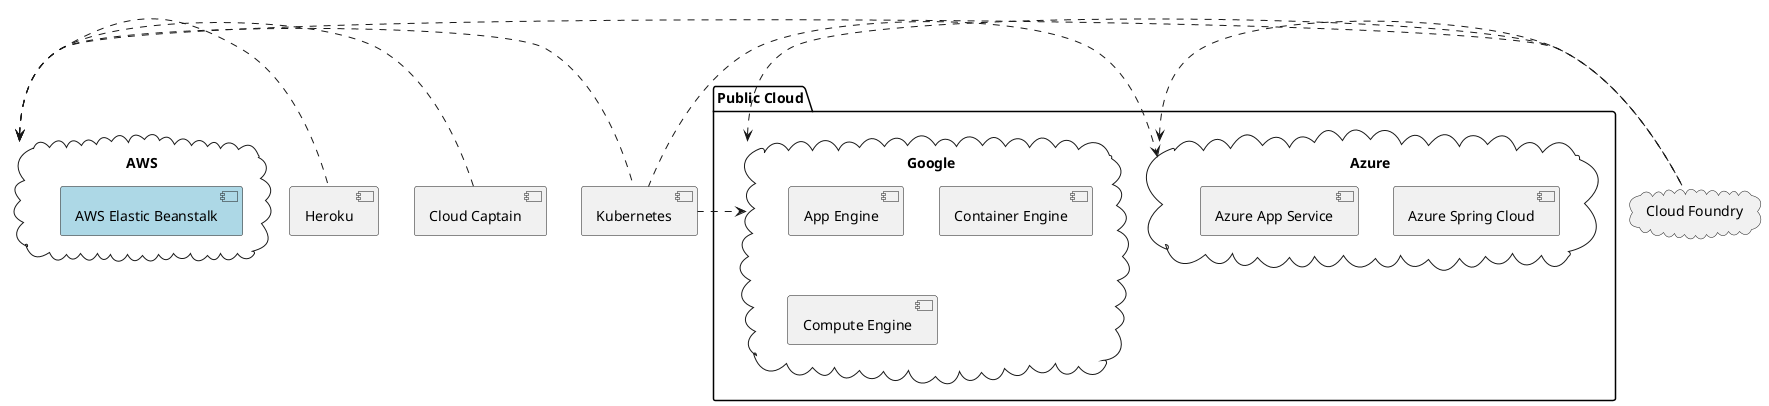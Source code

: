 @startuml


cloud "Cloud Foundry" as Foundry

component Kubernetes as Kubernetes

component Heroku as Heroku

AWS <. Heroku

component "Cloud Captain" as Captain

package "Public Cloud" {

  cloud "Amazon Web Services (AWS)" as AWS {

    [AWS Elastic Beanstalk] #LightBlue

  }

  AWS <. Captain
  AWS <. Kubernetes
  Azure <. Kubernetes
  Google <. Kubernetes

  Google <. Foundry
  AWS <. Foundry
  Azure <. Foundry

  cloud "Google Cloud" as Google {

    [App Engine]

    [Container Engine]

    [Compute Engine]
  }

  cloud "Azure" as Azure {

    [Azure Spring Cloud]

    [Azure App Service]
  }
}
@enduml
